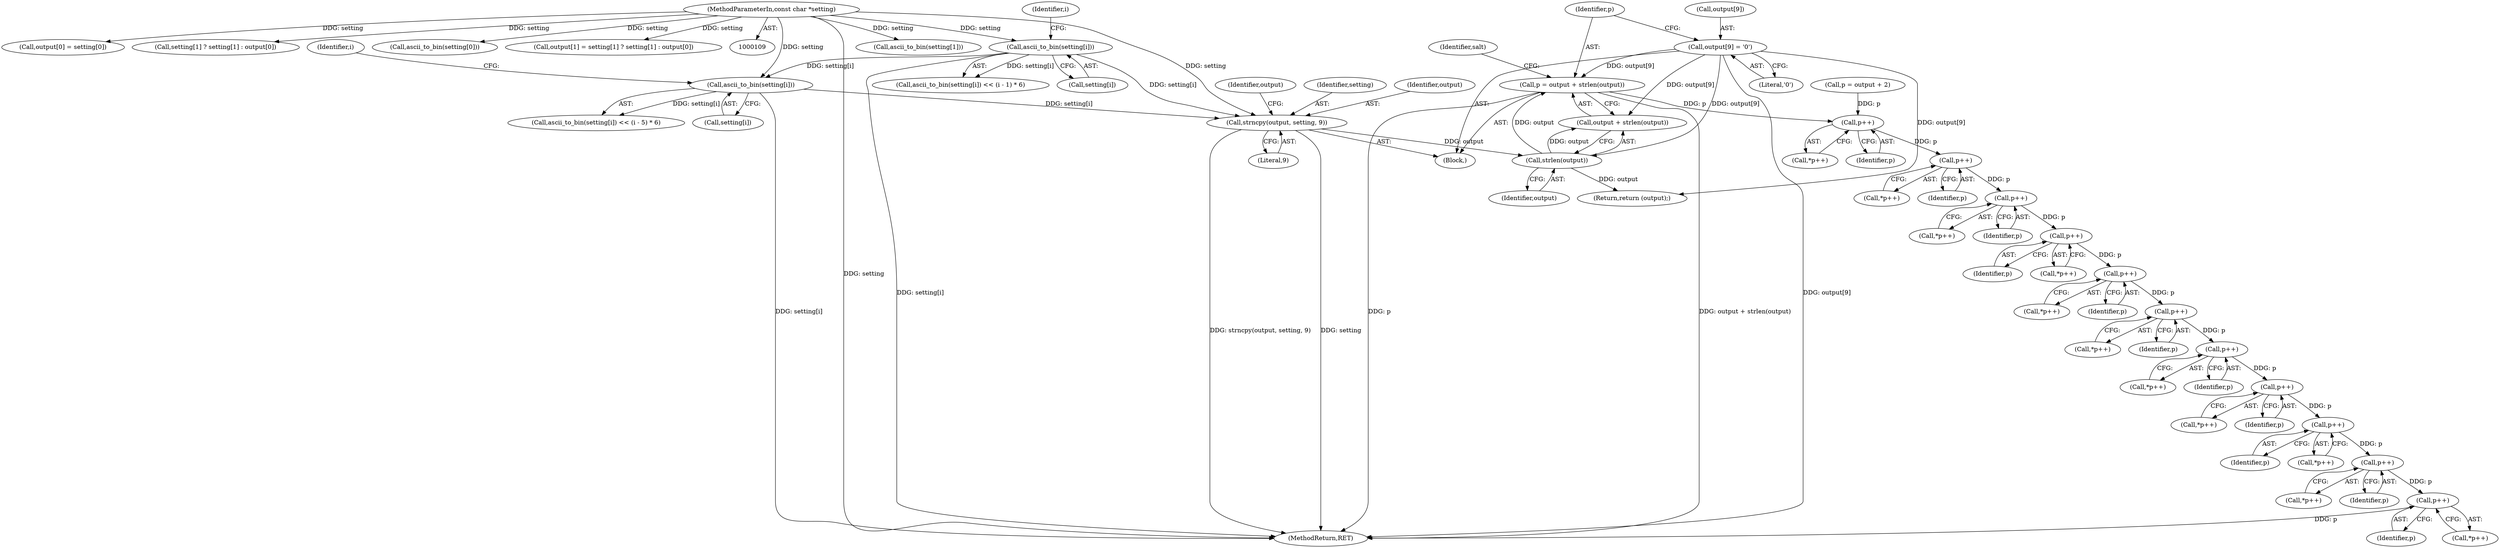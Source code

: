 digraph "0_postgresql_932ded2ed51e8333852e370c7a6dad75d9f236f9@integer" {
"1000274" [label="(Call,p = output + strlen(output))"];
"1000269" [label="(Call,output[9] = '\0')"];
"1000278" [label="(Call,strlen(output))"];
"1000265" [label="(Call,strncpy(output, setting, 9))"];
"1000208" [label="(Call,ascii_to_bin(setting[i]))"];
"1000183" [label="(Call,ascii_to_bin(setting[i]))"];
"1000111" [label="(MethodParameterIn,const char *setting)"];
"1000344" [label="(Call,p++)"];
"1000355" [label="(Call,p++)"];
"1000366" [label="(Call,p++)"];
"1000377" [label="(Call,p++)"];
"1000397" [label="(Call,p++)"];
"1000408" [label="(Call,p++)"];
"1000419" [label="(Call,p++)"];
"1000430" [label="(Call,p++)"];
"1000444" [label="(Call,p++)"];
"1000455" [label="(Call,p++)"];
"1000466" [label="(Call,p++)"];
"1000275" [label="(Identifier,p)"];
"1000398" [label="(Identifier,p)"];
"1000356" [label="(Identifier,p)"];
"1000273" [label="(Literal,'\0')"];
"1000183" [label="(Call,ascii_to_bin(setting[i]))"];
"1000343" [label="(Call,*p++)"];
"1000270" [label="(Call,output[9])"];
"1000366" [label="(Call,p++)"];
"1000397" [label="(Call,p++)"];
"1000444" [label="(Call,p++)"];
"1000367" [label="(Identifier,p)"];
"1000443" [label="(Call,*p++)"];
"1000182" [label="(Call,ascii_to_bin(setting[i]) << (i - 1) * 6)"];
"1000354" [label="(Call,*p++)"];
"1000431" [label="(Identifier,p)"];
"1000465" [label="(Call,*p++)"];
"1000289" [label="(Call,ascii_to_bin(setting[1]))"];
"1000376" [label="(Call,*p++)"];
"1000274" [label="(Call,p = output + strlen(output))"];
"1000409" [label="(Identifier,p)"];
"1000430" [label="(Call,p++)"];
"1000365" [label="(Call,*p++)"];
"1000279" [label="(Identifier,output)"];
"1000271" [label="(Identifier,output)"];
"1000269" [label="(Call,output[9] = '\0')"];
"1000419" [label="(Call,p++)"];
"1000267" [label="(Identifier,setting)"];
"1000298" [label="(Call,output[0] = setting[0])"];
"1000265" [label="(Call,strncpy(output, setting, 9))"];
"1000355" [label="(Call,p++)"];
"1000456" [label="(Identifier,p)"];
"1000214" [label="(Identifier,i)"];
"1000189" [label="(Identifier,i)"];
"1000209" [label="(Call,setting[i])"];
"1000407" [label="(Call,*p++)"];
"1000207" [label="(Call,ascii_to_bin(setting[i]) << (i - 5) * 6)"];
"1000454" [label="(Call,*p++)"];
"1000319" [label="(Call,p = output + 2)"];
"1000345" [label="(Identifier,p)"];
"1000477" [label="(Return,return (output);)"];
"1000344" [label="(Call,p++)"];
"1000377" [label="(Call,p++)"];
"1000466" [label="(Call,p++)"];
"1000309" [label="(Call,setting[1] ? setting[1] : output[0])"];
"1000184" [label="(Call,setting[i])"];
"1000396" [label="(Call,*p++)"];
"1000420" [label="(Identifier,p)"];
"1000467" [label="(Identifier,p)"];
"1000408" [label="(Call,p++)"];
"1000325" [label="(Identifier,salt)"];
"1000418" [label="(Call,*p++)"];
"1000445" [label="(Identifier,p)"];
"1000378" [label="(Identifier,p)"];
"1000276" [label="(Call,output + strlen(output))"];
"1000278" [label="(Call,strlen(output))"];
"1000455" [label="(Call,p++)"];
"1000479" [label="(MethodReturn,RET)"];
"1000266" [label="(Identifier,output)"];
"1000208" [label="(Call,ascii_to_bin(setting[i]))"];
"1000294" [label="(Call,ascii_to_bin(setting[0]))"];
"1000429" [label="(Call,*p++)"];
"1000268" [label="(Literal,9)"];
"1000305" [label="(Call,output[1] = setting[1] ? setting[1] : output[0])"];
"1000111" [label="(MethodParameterIn,const char *setting)"];
"1000166" [label="(Block,)"];
"1000274" -> "1000166"  [label="AST: "];
"1000274" -> "1000276"  [label="CFG: "];
"1000275" -> "1000274"  [label="AST: "];
"1000276" -> "1000274"  [label="AST: "];
"1000325" -> "1000274"  [label="CFG: "];
"1000274" -> "1000479"  [label="DDG: p"];
"1000274" -> "1000479"  [label="DDG: output + strlen(output)"];
"1000269" -> "1000274"  [label="DDG: output[9]"];
"1000278" -> "1000274"  [label="DDG: output"];
"1000274" -> "1000344"  [label="DDG: p"];
"1000269" -> "1000166"  [label="AST: "];
"1000269" -> "1000273"  [label="CFG: "];
"1000270" -> "1000269"  [label="AST: "];
"1000273" -> "1000269"  [label="AST: "];
"1000275" -> "1000269"  [label="CFG: "];
"1000269" -> "1000479"  [label="DDG: output[9]"];
"1000269" -> "1000276"  [label="DDG: output[9]"];
"1000269" -> "1000278"  [label="DDG: output[9]"];
"1000269" -> "1000477"  [label="DDG: output[9]"];
"1000278" -> "1000276"  [label="AST: "];
"1000278" -> "1000279"  [label="CFG: "];
"1000279" -> "1000278"  [label="AST: "];
"1000276" -> "1000278"  [label="CFG: "];
"1000278" -> "1000276"  [label="DDG: output"];
"1000265" -> "1000278"  [label="DDG: output"];
"1000278" -> "1000477"  [label="DDG: output"];
"1000265" -> "1000166"  [label="AST: "];
"1000265" -> "1000268"  [label="CFG: "];
"1000266" -> "1000265"  [label="AST: "];
"1000267" -> "1000265"  [label="AST: "];
"1000268" -> "1000265"  [label="AST: "];
"1000271" -> "1000265"  [label="CFG: "];
"1000265" -> "1000479"  [label="DDG: strncpy(output, setting, 9)"];
"1000265" -> "1000479"  [label="DDG: setting"];
"1000208" -> "1000265"  [label="DDG: setting[i]"];
"1000183" -> "1000265"  [label="DDG: setting[i]"];
"1000111" -> "1000265"  [label="DDG: setting"];
"1000208" -> "1000207"  [label="AST: "];
"1000208" -> "1000209"  [label="CFG: "];
"1000209" -> "1000208"  [label="AST: "];
"1000214" -> "1000208"  [label="CFG: "];
"1000208" -> "1000479"  [label="DDG: setting[i]"];
"1000208" -> "1000207"  [label="DDG: setting[i]"];
"1000183" -> "1000208"  [label="DDG: setting[i]"];
"1000111" -> "1000208"  [label="DDG: setting"];
"1000183" -> "1000182"  [label="AST: "];
"1000183" -> "1000184"  [label="CFG: "];
"1000184" -> "1000183"  [label="AST: "];
"1000189" -> "1000183"  [label="CFG: "];
"1000183" -> "1000479"  [label="DDG: setting[i]"];
"1000183" -> "1000182"  [label="DDG: setting[i]"];
"1000111" -> "1000183"  [label="DDG: setting"];
"1000111" -> "1000109"  [label="AST: "];
"1000111" -> "1000479"  [label="DDG: setting"];
"1000111" -> "1000289"  [label="DDG: setting"];
"1000111" -> "1000294"  [label="DDG: setting"];
"1000111" -> "1000298"  [label="DDG: setting"];
"1000111" -> "1000305"  [label="DDG: setting"];
"1000111" -> "1000309"  [label="DDG: setting"];
"1000344" -> "1000343"  [label="AST: "];
"1000344" -> "1000345"  [label="CFG: "];
"1000345" -> "1000344"  [label="AST: "];
"1000343" -> "1000344"  [label="CFG: "];
"1000319" -> "1000344"  [label="DDG: p"];
"1000344" -> "1000355"  [label="DDG: p"];
"1000355" -> "1000354"  [label="AST: "];
"1000355" -> "1000356"  [label="CFG: "];
"1000356" -> "1000355"  [label="AST: "];
"1000354" -> "1000355"  [label="CFG: "];
"1000355" -> "1000366"  [label="DDG: p"];
"1000366" -> "1000365"  [label="AST: "];
"1000366" -> "1000367"  [label="CFG: "];
"1000367" -> "1000366"  [label="AST: "];
"1000365" -> "1000366"  [label="CFG: "];
"1000366" -> "1000377"  [label="DDG: p"];
"1000377" -> "1000376"  [label="AST: "];
"1000377" -> "1000378"  [label="CFG: "];
"1000378" -> "1000377"  [label="AST: "];
"1000376" -> "1000377"  [label="CFG: "];
"1000377" -> "1000397"  [label="DDG: p"];
"1000397" -> "1000396"  [label="AST: "];
"1000397" -> "1000398"  [label="CFG: "];
"1000398" -> "1000397"  [label="AST: "];
"1000396" -> "1000397"  [label="CFG: "];
"1000397" -> "1000408"  [label="DDG: p"];
"1000408" -> "1000407"  [label="AST: "];
"1000408" -> "1000409"  [label="CFG: "];
"1000409" -> "1000408"  [label="AST: "];
"1000407" -> "1000408"  [label="CFG: "];
"1000408" -> "1000419"  [label="DDG: p"];
"1000419" -> "1000418"  [label="AST: "];
"1000419" -> "1000420"  [label="CFG: "];
"1000420" -> "1000419"  [label="AST: "];
"1000418" -> "1000419"  [label="CFG: "];
"1000419" -> "1000430"  [label="DDG: p"];
"1000430" -> "1000429"  [label="AST: "];
"1000430" -> "1000431"  [label="CFG: "];
"1000431" -> "1000430"  [label="AST: "];
"1000429" -> "1000430"  [label="CFG: "];
"1000430" -> "1000444"  [label="DDG: p"];
"1000444" -> "1000443"  [label="AST: "];
"1000444" -> "1000445"  [label="CFG: "];
"1000445" -> "1000444"  [label="AST: "];
"1000443" -> "1000444"  [label="CFG: "];
"1000444" -> "1000455"  [label="DDG: p"];
"1000455" -> "1000454"  [label="AST: "];
"1000455" -> "1000456"  [label="CFG: "];
"1000456" -> "1000455"  [label="AST: "];
"1000454" -> "1000455"  [label="CFG: "];
"1000455" -> "1000466"  [label="DDG: p"];
"1000466" -> "1000465"  [label="AST: "];
"1000466" -> "1000467"  [label="CFG: "];
"1000467" -> "1000466"  [label="AST: "];
"1000465" -> "1000466"  [label="CFG: "];
"1000466" -> "1000479"  [label="DDG: p"];
}
